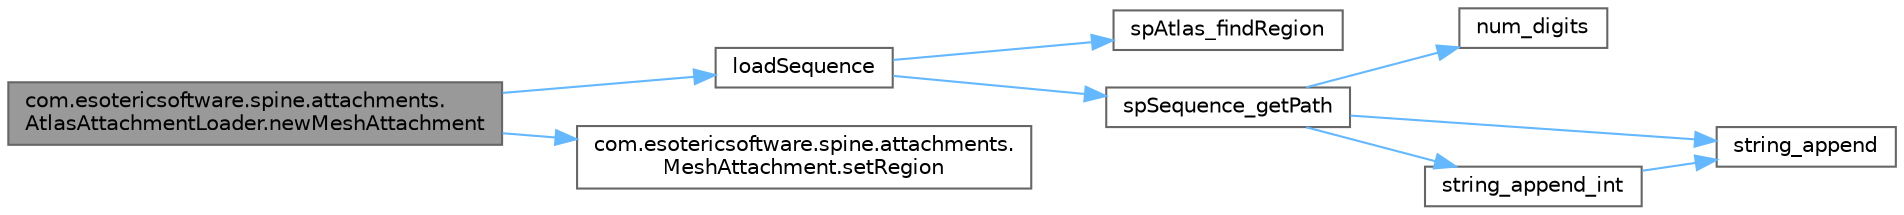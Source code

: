 digraph "com.esotericsoftware.spine.attachments.AtlasAttachmentLoader.newMeshAttachment"
{
 // LATEX_PDF_SIZE
  bgcolor="transparent";
  edge [fontname=Helvetica,fontsize=10,labelfontname=Helvetica,labelfontsize=10];
  node [fontname=Helvetica,fontsize=10,shape=box,height=0.2,width=0.4];
  rankdir="LR";
  Node1 [id="Node000001",label="com.esotericsoftware.spine.attachments.\lAtlasAttachmentLoader.newMeshAttachment",height=0.2,width=0.4,color="gray40", fillcolor="grey60", style="filled", fontcolor="black",tooltip=" "];
  Node1 -> Node2 [id="edge9_Node000001_Node000002",color="steelblue1",style="solid",tooltip=" "];
  Node2 [id="Node000002",label="loadSequence",height=0.2,width=0.4,color="grey40", fillcolor="white", style="filled",URL="$_atlas_attachment_loader_8c.html#a582bb9cc3a8caac610f7b3aeeb981072",tooltip=" "];
  Node2 -> Node3 [id="edge10_Node000002_Node000003",color="steelblue1",style="solid",tooltip=" "];
  Node3 [id="Node000003",label="spAtlas_findRegion",height=0.2,width=0.4,color="grey40", fillcolor="white", style="filled",URL="$_atlas_8c.html#a82bba777375818ce281bb72ad1314359",tooltip=" "];
  Node2 -> Node4 [id="edge11_Node000002_Node000004",color="steelblue1",style="solid",tooltip=" "];
  Node4 [id="Node000004",label="spSequence_getPath",height=0.2,width=0.4,color="grey40", fillcolor="white", style="filled",URL="$_sequence_8c.html#ae567d655a9794119e67e1b46886071e4",tooltip=" "];
  Node4 -> Node5 [id="edge12_Node000004_Node000005",color="steelblue1",style="solid",tooltip=" "];
  Node5 [id="Node000005",label="num_digits",height=0.2,width=0.4,color="grey40", fillcolor="white", style="filled",URL="$_sequence_8c.html#aa16e8c03d098498ad9c8839cf2c48044",tooltip=" "];
  Node4 -> Node6 [id="edge13_Node000004_Node000006",color="steelblue1",style="solid",tooltip=" "];
  Node6 [id="Node000006",label="string_append",height=0.2,width=0.4,color="grey40", fillcolor="white", style="filled",URL="$_sequence_8c.html#af25c837e1d446d033009c154a2bb94f2",tooltip=" "];
  Node4 -> Node7 [id="edge14_Node000004_Node000007",color="steelblue1",style="solid",tooltip=" "];
  Node7 [id="Node000007",label="string_append_int",height=0.2,width=0.4,color="grey40", fillcolor="white", style="filled",URL="$_sequence_8c.html#a88fa23434e65603e4a8468888e14f2e7",tooltip=" "];
  Node7 -> Node6 [id="edge15_Node000007_Node000006",color="steelblue1",style="solid",tooltip=" "];
  Node1 -> Node8 [id="edge16_Node000001_Node000008",color="steelblue1",style="solid",tooltip=" "];
  Node8 [id="Node000008",label="com.esotericsoftware.spine.attachments.\lMeshAttachment.setRegion",height=0.2,width=0.4,color="grey40", fillcolor="white", style="filled",URL="$classcom_1_1esotericsoftware_1_1spine_1_1attachments_1_1_mesh_attachment.html#afa9effdad29de7d91ca742eb74c9b2b0",tooltip=" "];
}
